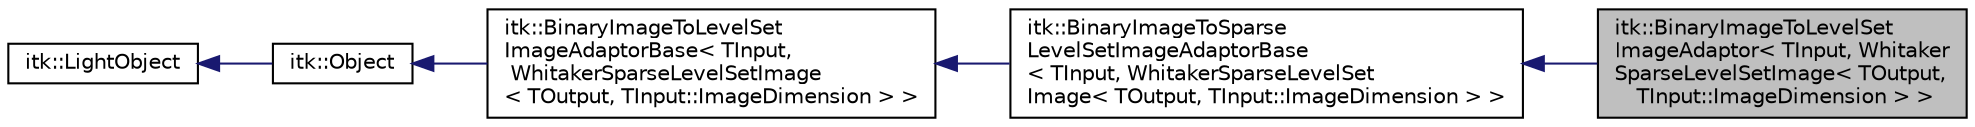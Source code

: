 digraph "itk::BinaryImageToLevelSetImageAdaptor&lt; TInput, WhitakerSparseLevelSetImage&lt; TOutput, TInput::ImageDimension &gt; &gt;"
{
 // LATEX_PDF_SIZE
  edge [fontname="Helvetica",fontsize="10",labelfontname="Helvetica",labelfontsize="10"];
  node [fontname="Helvetica",fontsize="10",shape=record];
  rankdir="LR";
  Node1 [label="itk::BinaryImageToLevelSet\lImageAdaptor\< TInput, Whitaker\lSparseLevelSetImage\< TOutput,\l TInput::ImageDimension \> \>",height=0.2,width=0.4,color="black", fillcolor="grey75", style="filled", fontcolor="black",tooltip="Partial template specialization for WhitakerSparseLevelSetImage."];
  Node2 -> Node1 [dir="back",color="midnightblue",fontsize="10",style="solid",fontname="Helvetica"];
  Node2 [label="itk::BinaryImageToSparse\lLevelSetImageAdaptorBase\l\< TInput, WhitakerSparseLevelSet\lImage\< TOutput, TInput::ImageDimension \> \>",height=0.2,width=0.4,color="black", fillcolor="white", style="filled",URL="$classitk_1_1BinaryImageToSparseLevelSetImageAdaptorBase.html",tooltip=" "];
  Node3 -> Node2 [dir="back",color="midnightblue",fontsize="10",style="solid",fontname="Helvetica"];
  Node3 [label="itk::BinaryImageToLevelSet\lImageAdaptorBase\< TInput,\l WhitakerSparseLevelSetImage\l\< TOutput, TInput::ImageDimension \> \>",height=0.2,width=0.4,color="black", fillcolor="white", style="filled",URL="$classitk_1_1BinaryImageToLevelSetImageAdaptorBase.html",tooltip=" "];
  Node4 -> Node3 [dir="back",color="midnightblue",fontsize="10",style="solid",fontname="Helvetica"];
  Node4 [label="itk::Object",height=0.2,width=0.4,color="black", fillcolor="white", style="filled",URL="$classitk_1_1Object.html",tooltip="Base class for most ITK classes."];
  Node5 -> Node4 [dir="back",color="midnightblue",fontsize="10",style="solid",fontname="Helvetica"];
  Node5 [label="itk::LightObject",height=0.2,width=0.4,color="black", fillcolor="white", style="filled",URL="$classitk_1_1LightObject.html",tooltip="Light weight base class for most itk classes."];
}
